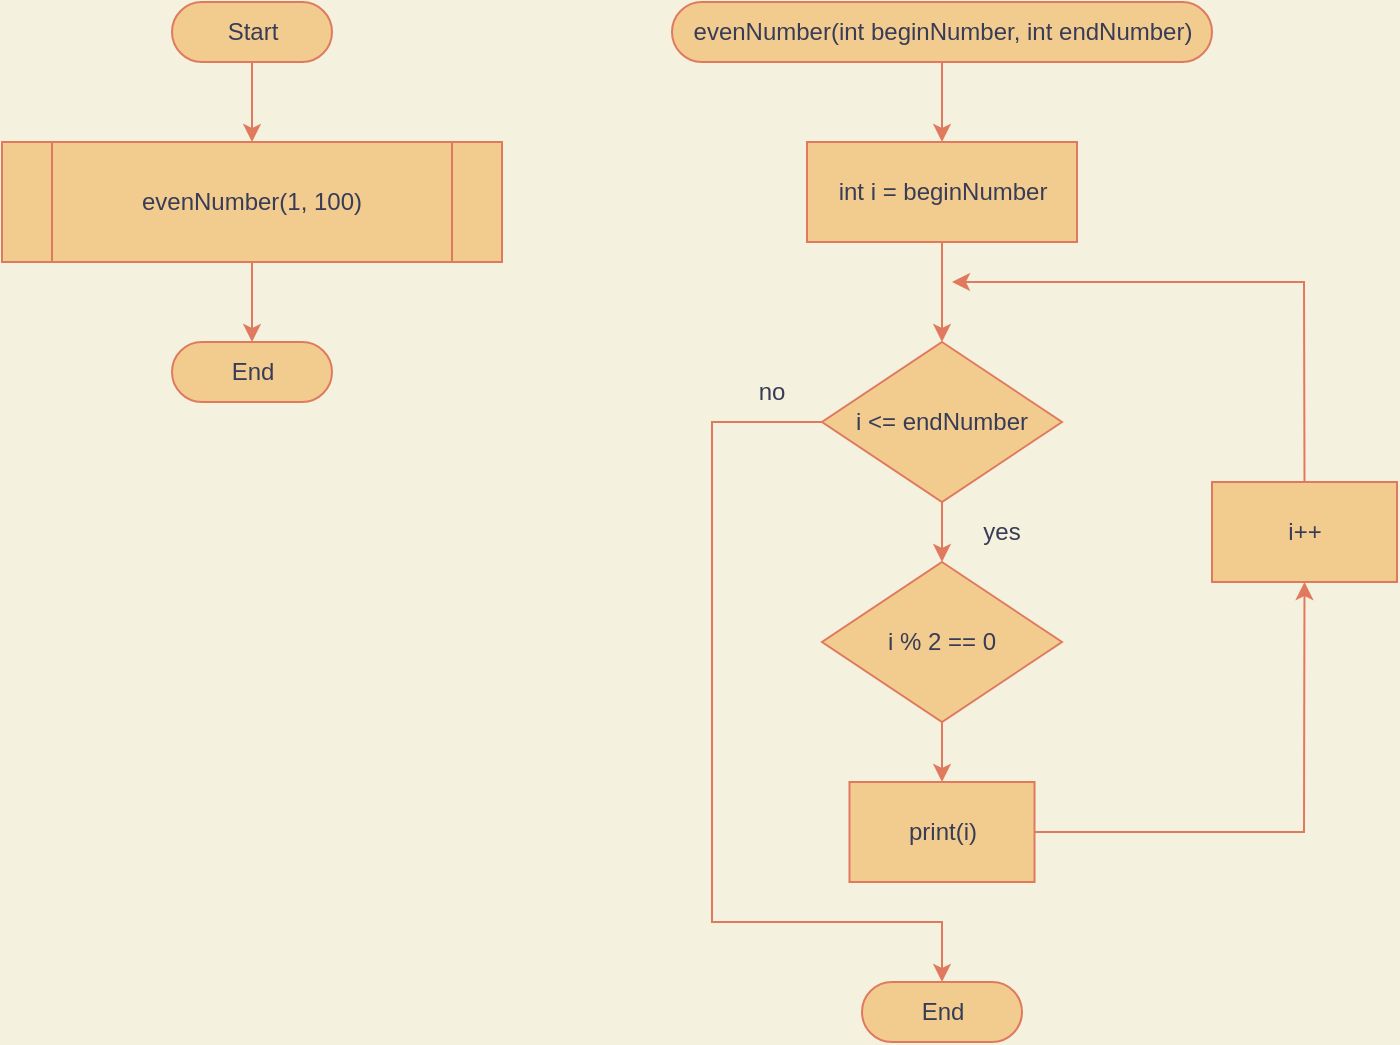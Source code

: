 <mxfile version="20.3.0" type="device"><diagram id="C0EN25bob7dLab8DkTwT" name="Page-1"><mxGraphModel dx="956" dy="624" grid="1" gridSize="10" guides="1" tooltips="1" connect="1" arrows="1" fold="1" page="1" pageScale="1" pageWidth="850" pageHeight="1100" background="#F4F1DE" math="0" shadow="0"><root><mxCell id="0"/><mxCell id="1" parent="0"/><mxCell id="Dkg5ypXiRReRKiYpZWL--1" value="Start" style="html=1;dashed=0;whitespace=wrap;shape=mxgraph.dfd.start;fillColor=#F2CC8F;strokeColor=#E07A5F;fontColor=#393C56;" vertex="1" parent="1"><mxGeometry x="210" y="40" width="80" height="30" as="geometry"/></mxCell><mxCell id="Dkg5ypXiRReRKiYpZWL--2" value="evenNumber(int beginNumber, int endNumber)" style="html=1;dashed=0;whitespace=wrap;shape=mxgraph.dfd.start;fillColor=#F2CC8F;strokeColor=#E07A5F;fontColor=#393C56;" vertex="1" parent="1"><mxGeometry x="460" y="40" width="270" height="30" as="geometry"/></mxCell><mxCell id="Dkg5ypXiRReRKiYpZWL--3" value="End" style="html=1;dashed=0;whitespace=wrap;shape=mxgraph.dfd.start;fillColor=#F2CC8F;strokeColor=#E07A5F;fontColor=#393C56;" vertex="1" parent="1"><mxGeometry x="210" y="210" width="80" height="30" as="geometry"/></mxCell><mxCell id="Dkg5ypXiRReRKiYpZWL--14" value="" style="endArrow=classic;html=1;rounded=0;entryX=0.5;entryY=0;entryDx=0;entryDy=0;exitX=0.5;exitY=0.5;exitDx=0;exitDy=15;exitPerimeter=0;labelBackgroundColor=#F4F1DE;strokeColor=#E07A5F;fontColor=#393C56;" edge="1" parent="1" source="Dkg5ypXiRReRKiYpZWL--2"><mxGeometry width="50" height="50" relative="1" as="geometry"><mxPoint x="565" y="470" as="sourcePoint"/><mxPoint x="595" y="110" as="targetPoint"/></mxGeometry></mxCell><mxCell id="Dkg5ypXiRReRKiYpZWL--19" value="" style="endArrow=classic;html=1;rounded=0;entryX=0.5;entryY=0;entryDx=0;entryDy=0;exitX=0.5;exitY=1;exitDx=0;exitDy=0;labelBackgroundColor=#F4F1DE;strokeColor=#E07A5F;fontColor=#393C56;" edge="1" parent="1" target="Dkg5ypXiRReRKiYpZWL--31"><mxGeometry width="50" height="50" relative="1" as="geometry"><mxPoint x="595" y="150" as="sourcePoint"/><mxPoint x="595" y="180" as="targetPoint"/></mxGeometry></mxCell><mxCell id="Dkg5ypXiRReRKiYpZWL--20" value="" style="endArrow=classic;html=1;rounded=0;entryX=0.5;entryY=0;entryDx=0;entryDy=0;exitX=0.5;exitY=1;exitDx=0;exitDy=0;labelBackgroundColor=#F4F1DE;strokeColor=#E07A5F;fontColor=#393C56;" edge="1" parent="1"><mxGeometry width="50" height="50" relative="1" as="geometry"><mxPoint x="595" y="260" as="sourcePoint"/><mxPoint x="595" y="320" as="targetPoint"/></mxGeometry></mxCell><mxCell id="Dkg5ypXiRReRKiYpZWL--21" value="" style="endArrow=classic;html=1;rounded=0;entryX=0.5;entryY=0;entryDx=0;entryDy=0;exitX=0.5;exitY=1;exitDx=0;exitDy=0;labelBackgroundColor=#F4F1DE;strokeColor=#E07A5F;fontColor=#393C56;" edge="1" parent="1" source="Dkg5ypXiRReRKiYpZWL--32" target="Dkg5ypXiRReRKiYpZWL--33"><mxGeometry width="50" height="50" relative="1" as="geometry"><mxPoint x="760" y="570" as="sourcePoint"/><mxPoint x="760" y="600" as="targetPoint"/></mxGeometry></mxCell><mxCell id="Dkg5ypXiRReRKiYpZWL--24" value="&lt;div&gt;evenNumber(1, 100)&lt;/div&gt;" style="shape=process;whiteSpace=wrap;html=1;backgroundOutline=1;fillColor=#F2CC8F;strokeColor=#E07A5F;fontColor=#393C56;" vertex="1" parent="1"><mxGeometry x="125" y="110" width="250" height="60" as="geometry"/></mxCell><mxCell id="Dkg5ypXiRReRKiYpZWL--27" value="" style="endArrow=classic;html=1;rounded=0;entryX=0.5;entryY=0;entryDx=0;entryDy=0;exitX=0.5;exitY=0.5;exitDx=0;exitDy=15;labelBackgroundColor=#F4F1DE;strokeColor=#E07A5F;fontColor=#393C56;exitPerimeter=0;" edge="1" parent="1" source="Dkg5ypXiRReRKiYpZWL--1" target="Dkg5ypXiRReRKiYpZWL--24"><mxGeometry width="50" height="50" relative="1" as="geometry"><mxPoint x="250" y="250" as="sourcePoint"/><mxPoint x="495" y="420" as="targetPoint"/></mxGeometry></mxCell><mxCell id="Dkg5ypXiRReRKiYpZWL--29" value="" style="endArrow=classic;html=1;rounded=0;entryX=0.5;entryY=0.5;entryDx=0;entryDy=-15;exitX=0.5;exitY=1;exitDx=0;exitDy=0;entryPerimeter=0;labelBackgroundColor=#F4F1DE;strokeColor=#E07A5F;fontColor=#393C56;" edge="1" parent="1" source="Dkg5ypXiRReRKiYpZWL--24" target="Dkg5ypXiRReRKiYpZWL--3"><mxGeometry width="50" height="50" relative="1" as="geometry"><mxPoint x="250" y="270" as="sourcePoint"/><mxPoint x="260" y="220" as="targetPoint"/></mxGeometry></mxCell><mxCell id="Dkg5ypXiRReRKiYpZWL--30" value="int i = beginNumber" style="html=1;dashed=0;whitespace=wrap;fillColor=#F2CC8F;strokeColor=#E07A5F;fontColor=#393C56;" vertex="1" parent="1"><mxGeometry x="527.5" y="110" width="135" height="50" as="geometry"/></mxCell><mxCell id="Dkg5ypXiRReRKiYpZWL--31" value="i &lt;= endNumber" style="rhombus;whiteSpace=wrap;html=1;fillColor=#F2CC8F;strokeColor=#E07A5F;fontColor=#393C56;" vertex="1" parent="1"><mxGeometry x="535" y="210" width="120" height="80" as="geometry"/></mxCell><mxCell id="Dkg5ypXiRReRKiYpZWL--32" value="i % 2 == 0" style="rhombus;whiteSpace=wrap;html=1;fillColor=#F2CC8F;strokeColor=#E07A5F;fontColor=#393C56;" vertex="1" parent="1"><mxGeometry x="535" y="320" width="120" height="80" as="geometry"/></mxCell><mxCell id="Dkg5ypXiRReRKiYpZWL--33" value="print(i)" style="html=1;dashed=0;whitespace=wrap;fillColor=#F2CC8F;strokeColor=#E07A5F;fontColor=#393C56;" vertex="1" parent="1"><mxGeometry x="548.75" y="430" width="92.5" height="50" as="geometry"/></mxCell><mxCell id="Dkg5ypXiRReRKiYpZWL--34" value="i++" style="html=1;dashed=0;whitespace=wrap;fillColor=#F2CC8F;strokeColor=#E07A5F;fontColor=#393C56;" vertex="1" parent="1"><mxGeometry x="730" y="280" width="92.5" height="50" as="geometry"/></mxCell><mxCell id="Dkg5ypXiRReRKiYpZWL--35" value="" style="endArrow=classic;html=1;rounded=0;entryX=0.5;entryY=0.5;entryDx=0;entryDy=-15;exitX=0;exitY=0.5;exitDx=0;exitDy=0;labelBackgroundColor=#F4F1DE;strokeColor=#E07A5F;fontColor=#393C56;entryPerimeter=0;" edge="1" parent="1" source="Dkg5ypXiRReRKiYpZWL--31" target="Dkg5ypXiRReRKiYpZWL--38"><mxGeometry width="50" height="50" relative="1" as="geometry"><mxPoint x="750" y="495" as="sourcePoint"/><mxPoint x="750" y="555" as="targetPoint"/><Array as="points"><mxPoint x="480" y="250"/><mxPoint x="480" y="500"/><mxPoint x="595" y="500"/></Array></mxGeometry></mxCell><mxCell id="Dkg5ypXiRReRKiYpZWL--36" value="" style="endArrow=classic;html=1;rounded=0;exitX=0.5;exitY=0;exitDx=0;exitDy=0;labelBackgroundColor=#F4F1DE;strokeColor=#E07A5F;fontColor=#393C56;" edge="1" parent="1" source="Dkg5ypXiRReRKiYpZWL--34"><mxGeometry width="50" height="50" relative="1" as="geometry"><mxPoint x="615" y="170" as="sourcePoint"/><mxPoint x="600" y="180" as="targetPoint"/><Array as="points"><mxPoint x="776" y="180"/></Array></mxGeometry></mxCell><mxCell id="Dkg5ypXiRReRKiYpZWL--38" value="End" style="html=1;dashed=0;whitespace=wrap;shape=mxgraph.dfd.start;fillColor=#F2CC8F;strokeColor=#E07A5F;fontColor=#393C56;" vertex="1" parent="1"><mxGeometry x="555" y="530" width="80" height="30" as="geometry"/></mxCell><mxCell id="Dkg5ypXiRReRKiYpZWL--39" value="yes" style="text;html=1;strokeColor=none;fillColor=none;align=center;verticalAlign=middle;whiteSpace=wrap;rounded=0;fontColor=#393C56;" vertex="1" parent="1"><mxGeometry x="595" y="290" width="60" height="30" as="geometry"/></mxCell><mxCell id="Dkg5ypXiRReRKiYpZWL--40" value="no" style="text;html=1;strokeColor=none;fillColor=none;align=center;verticalAlign=middle;whiteSpace=wrap;rounded=0;fontColor=#393C56;" vertex="1" parent="1"><mxGeometry x="480" y="220" width="60" height="30" as="geometry"/></mxCell><mxCell id="Dkg5ypXiRReRKiYpZWL--41" value="" style="endArrow=classic;html=1;rounded=0;entryX=0.5;entryY=1;entryDx=0;entryDy=0;exitX=1;exitY=0.5;exitDx=0;exitDy=0;labelBackgroundColor=#F4F1DE;strokeColor=#E07A5F;fontColor=#393C56;" edge="1" parent="1" source="Dkg5ypXiRReRKiYpZWL--33" target="Dkg5ypXiRReRKiYpZWL--34"><mxGeometry width="50" height="50" relative="1" as="geometry"><mxPoint x="605" y="160" as="sourcePoint"/><mxPoint x="605" y="220" as="targetPoint"/><Array as="points"><mxPoint x="776" y="455"/></Array></mxGeometry></mxCell></root></mxGraphModel></diagram></mxfile>
